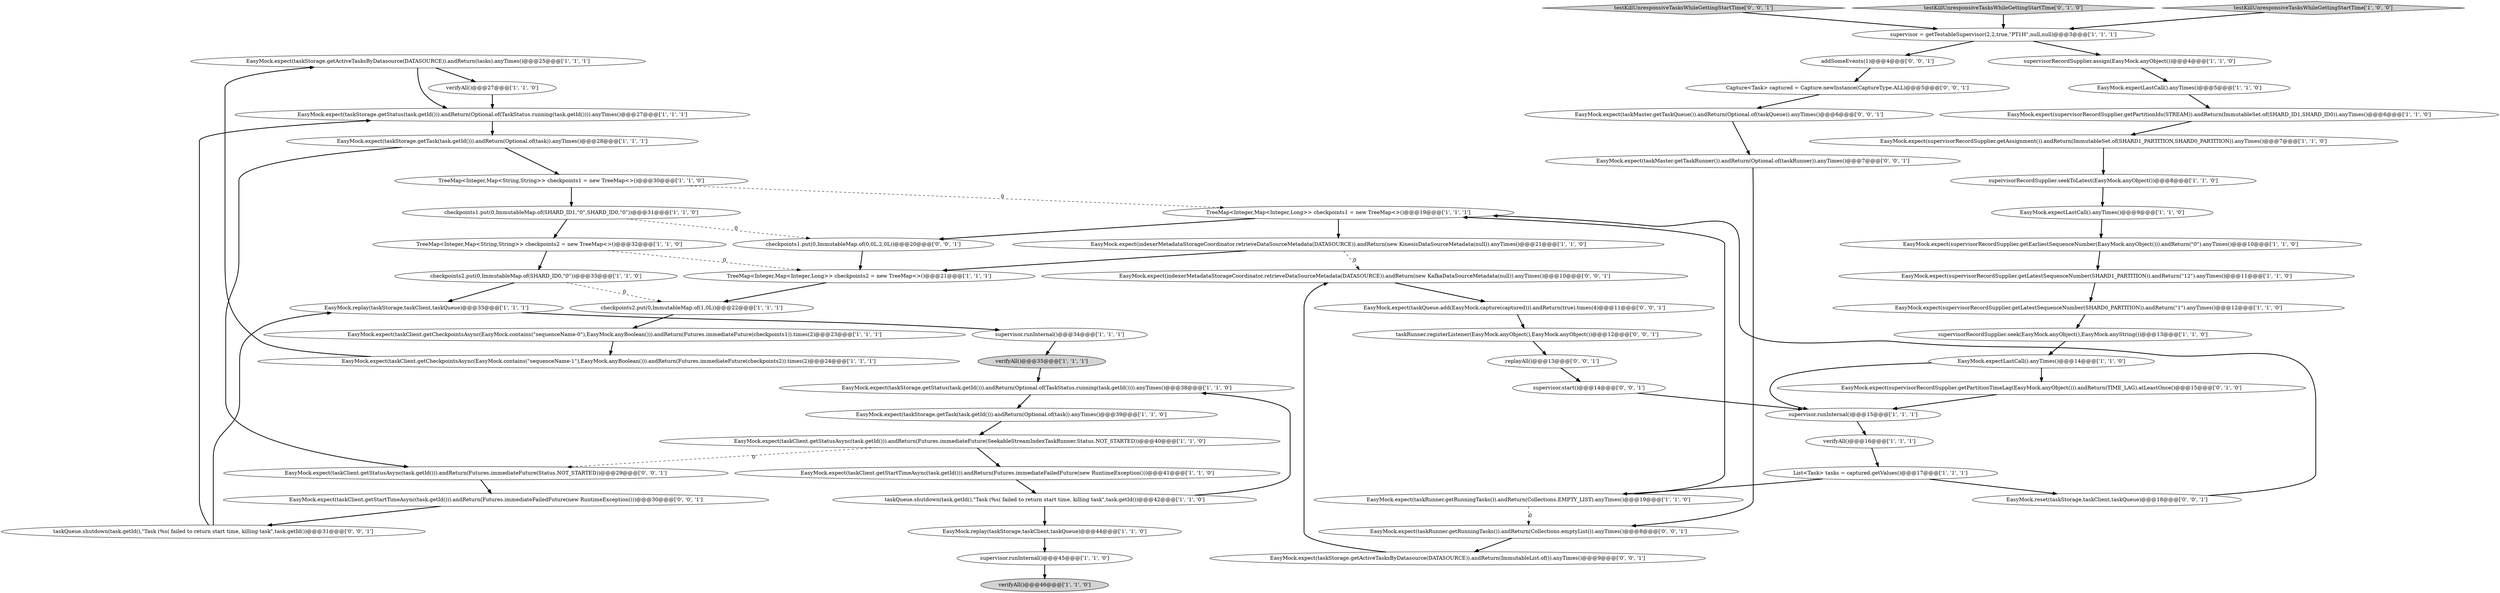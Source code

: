 digraph {
6 [style = filled, label = "EasyMock.expect(taskStorage.getActiveTasksByDatasource(DATASOURCE)).andReturn(tasks).anyTimes()@@@25@@@['1', '1', '1']", fillcolor = white, shape = ellipse image = "AAA0AAABBB1BBB"];
7 [style = filled, label = "EasyMock.expectLastCall().anyTimes()@@@14@@@['1', '1', '0']", fillcolor = white, shape = ellipse image = "AAA0AAABBB1BBB"];
27 [style = filled, label = "verifyAll()@@@35@@@['1', '1', '1']", fillcolor = lightgray, shape = ellipse image = "AAA0AAABBB1BBB"];
54 [style = filled, label = "checkpoints1.put(0,ImmutableMap.of(0,0L,2,0L))@@@20@@@['0', '0', '1']", fillcolor = white, shape = ellipse image = "AAA0AAABBB3BBB"];
19 [style = filled, label = "supervisor = getTestableSupervisor(2,2,true,\"PT1H\",null,null)@@@3@@@['1', '1', '1']", fillcolor = white, shape = ellipse image = "AAA0AAABBB1BBB"];
10 [style = filled, label = "List<Task> tasks = captured.getValues()@@@17@@@['1', '1', '1']", fillcolor = white, shape = ellipse image = "AAA0AAABBB1BBB"];
43 [style = filled, label = "EasyMock.expect(supervisorRecordSupplier.getPartitionTimeLag(EasyMock.anyObject())).andReturn(TIME_LAG).atLeastOnce()@@@15@@@['0', '1', '0']", fillcolor = white, shape = ellipse image = "AAA1AAABBB2BBB"];
37 [style = filled, label = "EasyMock.expectLastCall().anyTimes()@@@5@@@['1', '1', '0']", fillcolor = white, shape = ellipse image = "AAA0AAABBB1BBB"];
55 [style = filled, label = "EasyMock.expect(taskQueue.add(EasyMock.capture(captured))).andReturn(true).times(4)@@@11@@@['0', '0', '1']", fillcolor = white, shape = ellipse image = "AAA0AAABBB3BBB"];
11 [style = filled, label = "TreeMap<Integer,Map<Integer,Long>> checkpoints2 = new TreeMap<>()@@@21@@@['1', '1', '1']", fillcolor = white, shape = ellipse image = "AAA0AAABBB1BBB"];
31 [style = filled, label = "supervisor.runInternal()@@@15@@@['1', '1', '1']", fillcolor = white, shape = ellipse image = "AAA0AAABBB1BBB"];
2 [style = filled, label = "EasyMock.expect(supervisorRecordSupplier.getAssignment()).andReturn(ImmutableSet.of(SHARD1_PARTITION,SHARD0_PARTITION)).anyTimes()@@@7@@@['1', '1', '0']", fillcolor = white, shape = ellipse image = "AAA0AAABBB1BBB"];
50 [style = filled, label = "Capture<Task> captured = Capture.newInstance(CaptureType.ALL)@@@5@@@['0', '0', '1']", fillcolor = white, shape = ellipse image = "AAA0AAABBB3BBB"];
35 [style = filled, label = "supervisorRecordSupplier.seekToLatest(EasyMock.anyObject())@@@8@@@['1', '1', '0']", fillcolor = white, shape = ellipse image = "AAA0AAABBB1BBB"];
12 [style = filled, label = "EasyMock.replay(taskStorage,taskClient,taskQueue)@@@33@@@['1', '1', '1']", fillcolor = white, shape = ellipse image = "AAA0AAABBB1BBB"];
30 [style = filled, label = "verifyAll()@@@27@@@['1', '1', '0']", fillcolor = white, shape = ellipse image = "AAA0AAABBB1BBB"];
29 [style = filled, label = "EasyMock.expect(taskRunner.getRunningTasks()).andReturn(Collections.EMPTY_LIST).anyTimes()@@@19@@@['1', '1', '0']", fillcolor = white, shape = ellipse image = "AAA0AAABBB1BBB"];
56 [style = filled, label = "EasyMock.expect(taskClient.getStartTimeAsync(task.getId())).andReturn(Futures.immediateFailedFuture(new RuntimeException()))@@@30@@@['0', '0', '1']", fillcolor = white, shape = ellipse image = "AAA0AAABBB3BBB"];
22 [style = filled, label = "EasyMock.expect(supervisorRecordSupplier.getEarliestSequenceNumber(EasyMock.anyObject())).andReturn(\"0\").anyTimes()@@@10@@@['1', '1', '0']", fillcolor = white, shape = ellipse image = "AAA0AAABBB1BBB"];
28 [style = filled, label = "EasyMock.expect(indexerMetadataStorageCoordinator.retrieveDataSourceMetadata(DATASOURCE)).andReturn(new KinesisDataSourceMetadata(null)).anyTimes()@@@21@@@['1', '1', '0']", fillcolor = white, shape = ellipse image = "AAA0AAABBB1BBB"];
17 [style = filled, label = "EasyMock.expect(supervisorRecordSupplier.getLatestSequenceNumber(SHARD0_PARTITION)).andReturn(\"1\").anyTimes()@@@12@@@['1', '1', '0']", fillcolor = white, shape = ellipse image = "AAA0AAABBB1BBB"];
15 [style = filled, label = "EasyMock.replay(taskStorage,taskClient,taskQueue)@@@44@@@['1', '1', '0']", fillcolor = white, shape = ellipse image = "AAA0AAABBB1BBB"];
51 [style = filled, label = "EasyMock.expect(taskRunner.getRunningTasks()).andReturn(Collections.emptyList()).anyTimes()@@@8@@@['0', '0', '1']", fillcolor = white, shape = ellipse image = "AAA0AAABBB3BBB"];
60 [style = filled, label = "EasyMock.reset(taskStorage,taskClient,taskQueue)@@@18@@@['0', '0', '1']", fillcolor = white, shape = ellipse image = "AAA0AAABBB3BBB"];
53 [style = filled, label = "replayAll()@@@13@@@['0', '0', '1']", fillcolor = white, shape = ellipse image = "AAA0AAABBB3BBB"];
1 [style = filled, label = "EasyMock.expect(taskClient.getStatusAsync(task.getId())).andReturn(Futures.immediateFuture(SeekableStreamIndexTaskRunner.Status.NOT_STARTED))@@@40@@@['1', '1', '0']", fillcolor = white, shape = ellipse image = "AAA0AAABBB1BBB"];
16 [style = filled, label = "EasyMock.expect(supervisorRecordSupplier.getLatestSequenceNumber(SHARD1_PARTITION)).andReturn(\"12\").anyTimes()@@@11@@@['1', '1', '0']", fillcolor = white, shape = ellipse image = "AAA0AAABBB1BBB"];
34 [style = filled, label = "EasyMock.expect(taskStorage.getTask(task.getId())).andReturn(Optional.of(task)).anyTimes()@@@28@@@['1', '1', '1']", fillcolor = white, shape = ellipse image = "AAA0AAABBB1BBB"];
47 [style = filled, label = "EasyMock.expect(indexerMetadataStorageCoordinator.retrieveDataSourceMetadata(DATASOURCE)).andReturn(new KafkaDataSourceMetadata(null)).anyTimes()@@@10@@@['0', '0', '1']", fillcolor = white, shape = ellipse image = "AAA0AAABBB3BBB"];
5 [style = filled, label = "EasyMock.expect(taskStorage.getStatus(task.getId())).andReturn(Optional.of(TaskStatus.running(task.getId()))).anyTimes()@@@27@@@['1', '1', '1']", fillcolor = white, shape = ellipse image = "AAA0AAABBB1BBB"];
25 [style = filled, label = "TreeMap<Integer,Map<String,String>> checkpoints1 = new TreeMap<>()@@@30@@@['1', '1', '0']", fillcolor = white, shape = ellipse image = "AAA0AAABBB1BBB"];
41 [style = filled, label = "checkpoints2.put(0,ImmutableMap.of(SHARD_ID0,\"0\"))@@@33@@@['1', '1', '0']", fillcolor = white, shape = ellipse image = "AAA0AAABBB1BBB"];
39 [style = filled, label = "verifyAll()@@@16@@@['1', '1', '1']", fillcolor = white, shape = ellipse image = "AAA0AAABBB1BBB"];
4 [style = filled, label = "verifyAll()@@@46@@@['1', '1', '0']", fillcolor = lightgray, shape = ellipse image = "AAA0AAABBB1BBB"];
26 [style = filled, label = "supervisor.runInternal()@@@34@@@['1', '1', '1']", fillcolor = white, shape = ellipse image = "AAA0AAABBB1BBB"];
58 [style = filled, label = "addSomeEvents(1)@@@4@@@['0', '0', '1']", fillcolor = white, shape = ellipse image = "AAA0AAABBB3BBB"];
9 [style = filled, label = "supervisorRecordSupplier.assign(EasyMock.anyObject())@@@4@@@['1', '1', '0']", fillcolor = white, shape = ellipse image = "AAA0AAABBB1BBB"];
8 [style = filled, label = "EasyMock.expect(taskClient.getCheckpointsAsync(EasyMock.contains(\"sequenceName-1\"),EasyMock.anyBoolean())).andReturn(Futures.immediateFuture(checkpoints2)).times(2)@@@24@@@['1', '1', '1']", fillcolor = white, shape = ellipse image = "AAA0AAABBB1BBB"];
14 [style = filled, label = "EasyMock.expect(taskStorage.getStatus(task.getId())).andReturn(Optional.of(TaskStatus.running(task.getId()))).anyTimes()@@@38@@@['1', '1', '0']", fillcolor = white, shape = ellipse image = "AAA0AAABBB1BBB"];
36 [style = filled, label = "TreeMap<Integer,Map<Integer,Long>> checkpoints1 = new TreeMap<>()@@@19@@@['1', '1', '1']", fillcolor = white, shape = ellipse image = "AAA0AAABBB1BBB"];
33 [style = filled, label = "EasyMock.expect(taskStorage.getTask(task.getId())).andReturn(Optional.of(task)).anyTimes()@@@39@@@['1', '1', '0']", fillcolor = white, shape = ellipse image = "AAA0AAABBB1BBB"];
48 [style = filled, label = "testKillUnresponsiveTasksWhileGettingStartTime['0', '0', '1']", fillcolor = lightgray, shape = diamond image = "AAA0AAABBB3BBB"];
42 [style = filled, label = "testKillUnresponsiveTasksWhileGettingStartTime['0', '1', '0']", fillcolor = lightgray, shape = diamond image = "AAA0AAABBB2BBB"];
23 [style = filled, label = "checkpoints2.put(0,ImmutableMap.of(1,0L))@@@22@@@['1', '1', '1']", fillcolor = white, shape = ellipse image = "AAA0AAABBB1BBB"];
46 [style = filled, label = "taskQueue.shutdown(task.getId(),\"Task (%s( failed to return start time, killing task\",task.getId())@@@31@@@['0', '0', '1']", fillcolor = white, shape = ellipse image = "AAA0AAABBB3BBB"];
3 [style = filled, label = "taskQueue.shutdown(task.getId(),\"Task (%s( failed to return start time, killing task\",task.getId())@@@42@@@['1', '1', '0']", fillcolor = white, shape = ellipse image = "AAA0AAABBB1BBB"];
49 [style = filled, label = "supervisor.start()@@@14@@@['0', '0', '1']", fillcolor = white, shape = ellipse image = "AAA0AAABBB3BBB"];
57 [style = filled, label = "taskRunner.registerListener(EasyMock.anyObject(),EasyMock.anyObject())@@@12@@@['0', '0', '1']", fillcolor = white, shape = ellipse image = "AAA0AAABBB3BBB"];
0 [style = filled, label = "checkpoints1.put(0,ImmutableMap.of(SHARD_ID1,\"0\",SHARD_ID0,\"0\"))@@@31@@@['1', '1', '0']", fillcolor = white, shape = ellipse image = "AAA0AAABBB1BBB"];
13 [style = filled, label = "testKillUnresponsiveTasksWhileGettingStartTime['1', '0', '0']", fillcolor = lightgray, shape = diamond image = "AAA0AAABBB1BBB"];
59 [style = filled, label = "EasyMock.expect(taskStorage.getActiveTasksByDatasource(DATASOURCE)).andReturn(ImmutableList.of()).anyTimes()@@@9@@@['0', '0', '1']", fillcolor = white, shape = ellipse image = "AAA0AAABBB3BBB"];
40 [style = filled, label = "TreeMap<Integer,Map<String,String>> checkpoints2 = new TreeMap<>()@@@32@@@['1', '1', '0']", fillcolor = white, shape = ellipse image = "AAA0AAABBB1BBB"];
18 [style = filled, label = "EasyMock.expect(taskClient.getStartTimeAsync(task.getId())).andReturn(Futures.immediateFailedFuture(new RuntimeException()))@@@41@@@['1', '1', '0']", fillcolor = white, shape = ellipse image = "AAA0AAABBB1BBB"];
32 [style = filled, label = "EasyMock.expectLastCall().anyTimes()@@@9@@@['1', '1', '0']", fillcolor = white, shape = ellipse image = "AAA0AAABBB1BBB"];
38 [style = filled, label = "supervisor.runInternal()@@@45@@@['1', '1', '0']", fillcolor = white, shape = ellipse image = "AAA0AAABBB1BBB"];
21 [style = filled, label = "EasyMock.expect(supervisorRecordSupplier.getPartitionIds(STREAM)).andReturn(ImmutableSet.of(SHARD_ID1,SHARD_ID0)).anyTimes()@@@6@@@['1', '1', '0']", fillcolor = white, shape = ellipse image = "AAA0AAABBB1BBB"];
24 [style = filled, label = "EasyMock.expect(taskClient.getCheckpointsAsync(EasyMock.contains(\"sequenceName-0\"),EasyMock.anyBoolean())).andReturn(Futures.immediateFuture(checkpoints1)).times(2)@@@23@@@['1', '1', '1']", fillcolor = white, shape = ellipse image = "AAA0AAABBB1BBB"];
44 [style = filled, label = "EasyMock.expect(taskClient.getStatusAsync(task.getId())).andReturn(Futures.immediateFuture(Status.NOT_STARTED))@@@29@@@['0', '0', '1']", fillcolor = white, shape = ellipse image = "AAA0AAABBB3BBB"];
52 [style = filled, label = "EasyMock.expect(taskMaster.getTaskRunner()).andReturn(Optional.of(taskRunner)).anyTimes()@@@7@@@['0', '0', '1']", fillcolor = white, shape = ellipse image = "AAA0AAABBB3BBB"];
20 [style = filled, label = "supervisorRecordSupplier.seek(EasyMock.anyObject(),EasyMock.anyString())@@@13@@@['1', '1', '0']", fillcolor = white, shape = ellipse image = "AAA0AAABBB1BBB"];
45 [style = filled, label = "EasyMock.expect(taskMaster.getTaskQueue()).andReturn(Optional.of(taskQueue)).anyTimes()@@@6@@@['0', '0', '1']", fillcolor = white, shape = ellipse image = "AAA0AAABBB3BBB"];
12->26 [style = bold, label=""];
18->3 [style = bold, label=""];
36->54 [style = bold, label=""];
27->14 [style = bold, label=""];
9->37 [style = bold, label=""];
3->14 [style = bold, label=""];
43->31 [style = bold, label=""];
19->9 [style = bold, label=""];
20->7 [style = bold, label=""];
13->19 [style = bold, label=""];
53->49 [style = bold, label=""];
44->56 [style = bold, label=""];
0->54 [style = dashed, label="0"];
23->24 [style = bold, label=""];
15->38 [style = bold, label=""];
38->4 [style = bold, label=""];
7->43 [style = bold, label=""];
48->19 [style = bold, label=""];
1->44 [style = dashed, label="0"];
22->16 [style = bold, label=""];
5->34 [style = bold, label=""];
1->18 [style = bold, label=""];
40->11 [style = dashed, label="0"];
8->6 [style = bold, label=""];
17->20 [style = bold, label=""];
29->36 [style = bold, label=""];
10->29 [style = bold, label=""];
41->12 [style = bold, label=""];
26->27 [style = bold, label=""];
19->58 [style = bold, label=""];
59->47 [style = bold, label=""];
57->53 [style = bold, label=""];
55->57 [style = bold, label=""];
35->32 [style = bold, label=""];
54->11 [style = bold, label=""];
21->2 [style = bold, label=""];
25->36 [style = dashed, label="0"];
51->59 [style = bold, label=""];
37->21 [style = bold, label=""];
41->23 [style = dashed, label="0"];
60->36 [style = bold, label=""];
39->10 [style = bold, label=""];
40->41 [style = bold, label=""];
52->51 [style = bold, label=""];
56->46 [style = bold, label=""];
7->31 [style = bold, label=""];
28->47 [style = dashed, label="0"];
10->60 [style = bold, label=""];
42->19 [style = bold, label=""];
30->5 [style = bold, label=""];
11->23 [style = bold, label=""];
34->44 [style = bold, label=""];
36->28 [style = bold, label=""];
14->33 [style = bold, label=""];
6->5 [style = bold, label=""];
3->15 [style = bold, label=""];
32->22 [style = bold, label=""];
45->52 [style = bold, label=""];
0->40 [style = bold, label=""];
25->0 [style = bold, label=""];
16->17 [style = bold, label=""];
49->31 [style = bold, label=""];
29->51 [style = dashed, label="0"];
50->45 [style = bold, label=""];
31->39 [style = bold, label=""];
28->11 [style = bold, label=""];
34->25 [style = bold, label=""];
24->8 [style = bold, label=""];
46->12 [style = bold, label=""];
2->35 [style = bold, label=""];
47->55 [style = bold, label=""];
46->5 [style = bold, label=""];
6->30 [style = bold, label=""];
58->50 [style = bold, label=""];
33->1 [style = bold, label=""];
}
